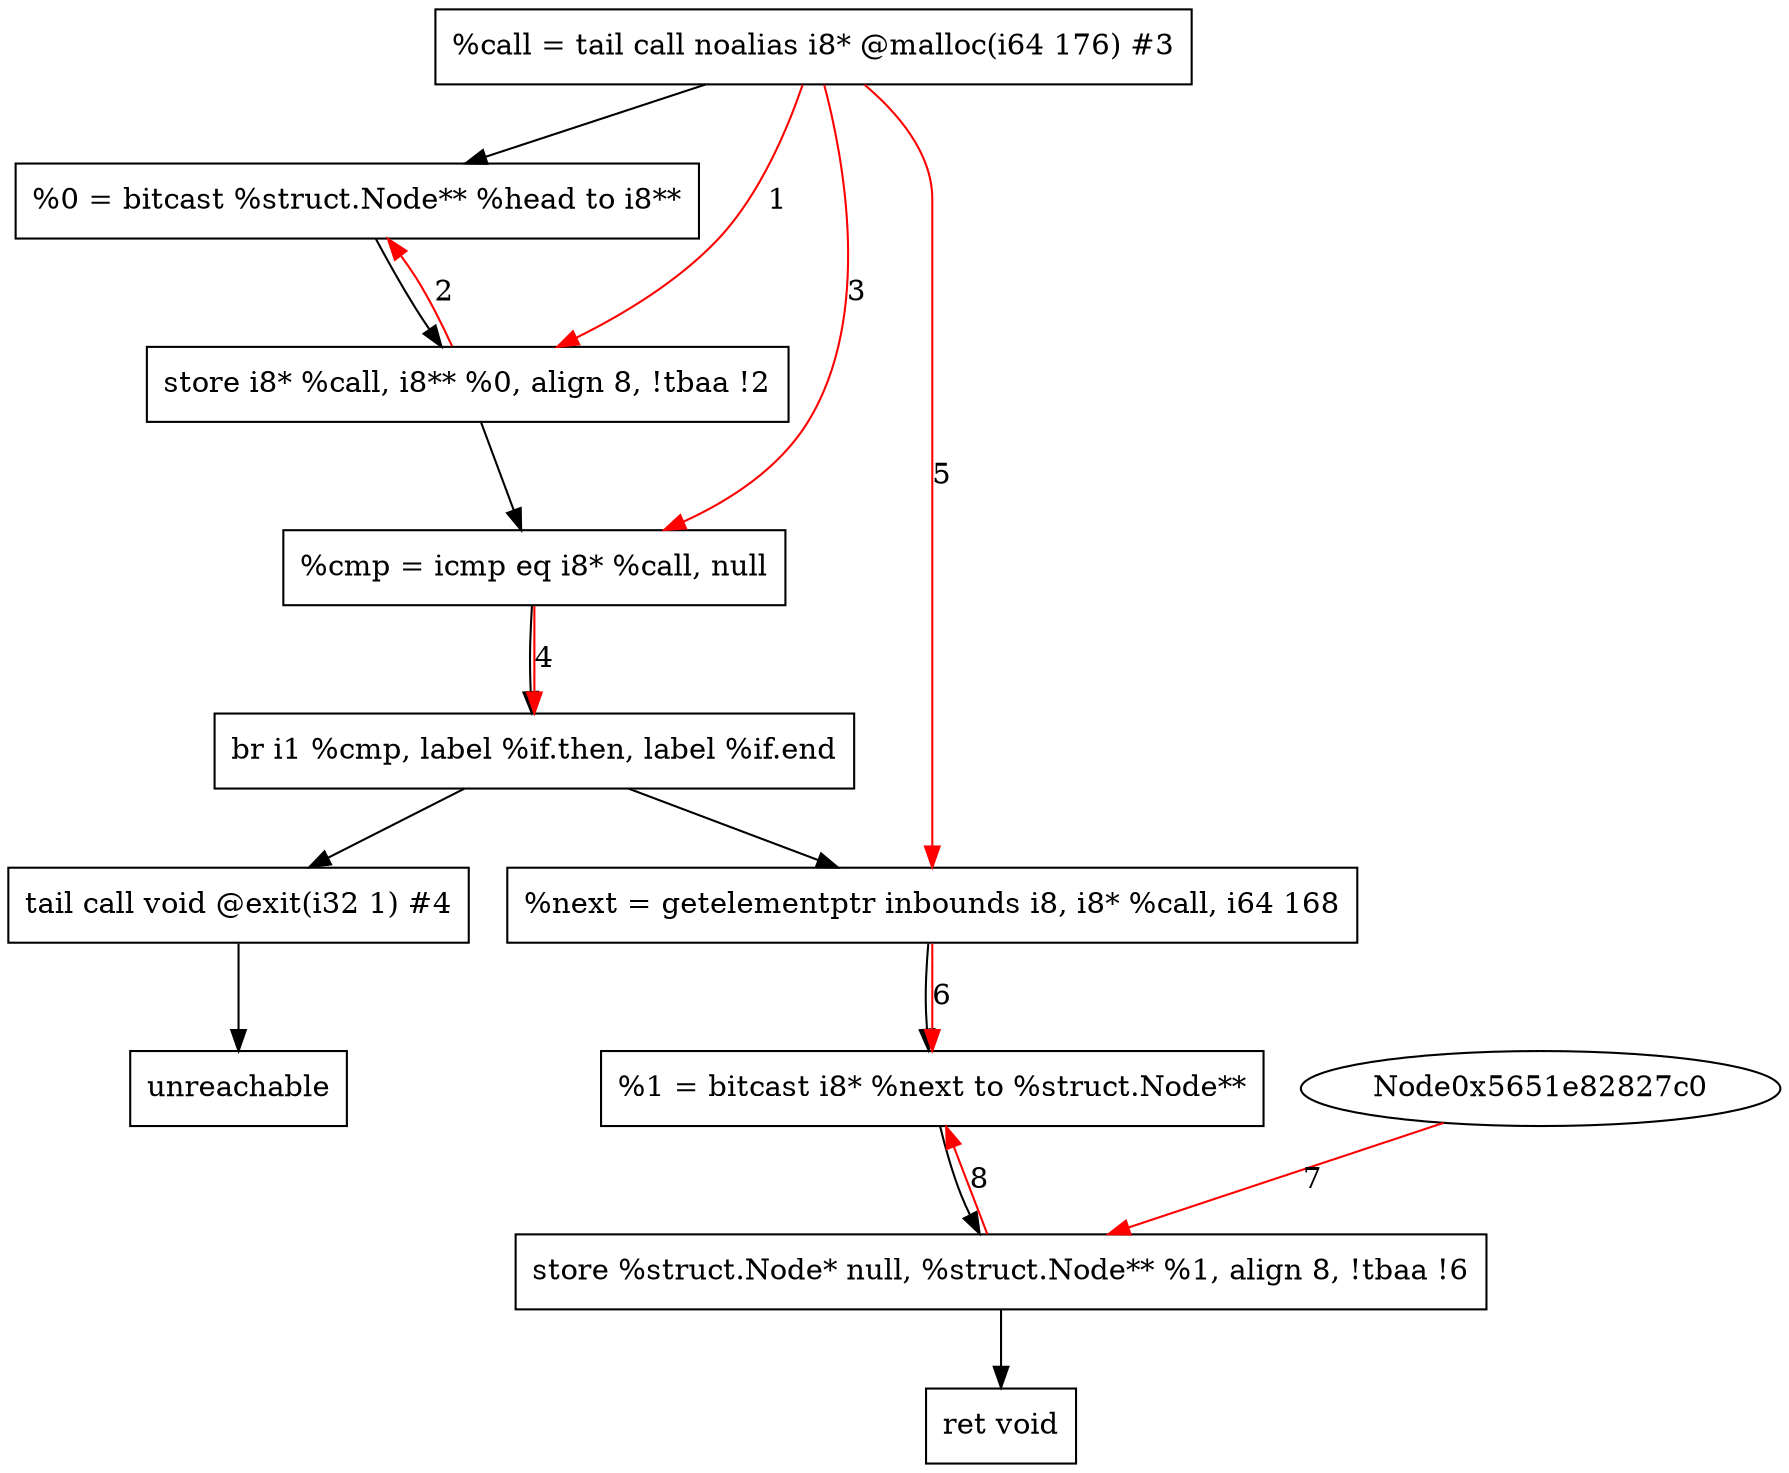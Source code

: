 digraph "CDFG for'func' function" {
	Node0x5651e82826a0[shape=record, label="  %call = tail call noalias i8* @malloc(i64 176) #3"]
	Node0x5651e8282778[shape=record, label="  %0 = bitcast %struct.Node** %head to i8**"]
	Node0x5651e8282810[shape=record, label="  store i8* %call, i8** %0, align 8, !tbaa !2"]
	Node0x5651e8283b70[shape=record, label="  %cmp = icmp eq i8* %call, null"]
	Node0x5651e8217228[shape=record, label="  br i1 %cmp, label %if.then, label %if.end"]
	Node0x5651e8283e40[shape=record, label="  tail call void @exit(i32 1) #4"]
	Node0x5651e8283f00[shape=record, label="  unreachable"]
	Node0x5651e8283fa0[shape=record, label="  %next = getelementptr inbounds i8, i8* %call, i64 168"]
	Node0x5651e8283d28[shape=record, label="  %1 = bitcast i8* %next to %struct.Node**"]
	Node0x5651e8284040[shape=record, label="  store %struct.Node* null, %struct.Node** %1, align 8, !tbaa !6"]
	Node0x5651e8284130[shape=record, label="  ret void"]
	Node0x5651e82826a0 -> Node0x5651e8282778
	Node0x5651e8282778 -> Node0x5651e8282810
	Node0x5651e8282810 -> Node0x5651e8283b70
	Node0x5651e8283b70 -> Node0x5651e8217228
	Node0x5651e8217228 -> Node0x5651e8283e40
	Node0x5651e8217228 -> Node0x5651e8283fa0
	Node0x5651e8283e40 -> Node0x5651e8283f00
	Node0x5651e8283fa0 -> Node0x5651e8283d28
	Node0x5651e8283d28 -> Node0x5651e8284040
	Node0x5651e8284040 -> Node0x5651e8284130
edge [color=red]
	Node0x5651e82826a0 -> Node0x5651e8282810[label="1"]
	Node0x5651e8282810 -> Node0x5651e8282778[label="2"]
	Node0x5651e82826a0 -> Node0x5651e8283b70[label="3"]
	Node0x5651e8283b70 -> Node0x5651e8217228[label="4"]
	Node0x5651e82826a0 -> Node0x5651e8283fa0[label="5"]
	Node0x5651e8283fa0 -> Node0x5651e8283d28[label="6"]
	Node0x5651e82827c0 -> Node0x5651e8284040[label="7"]
	Node0x5651e8284040 -> Node0x5651e8283d28[label="8"]
}
